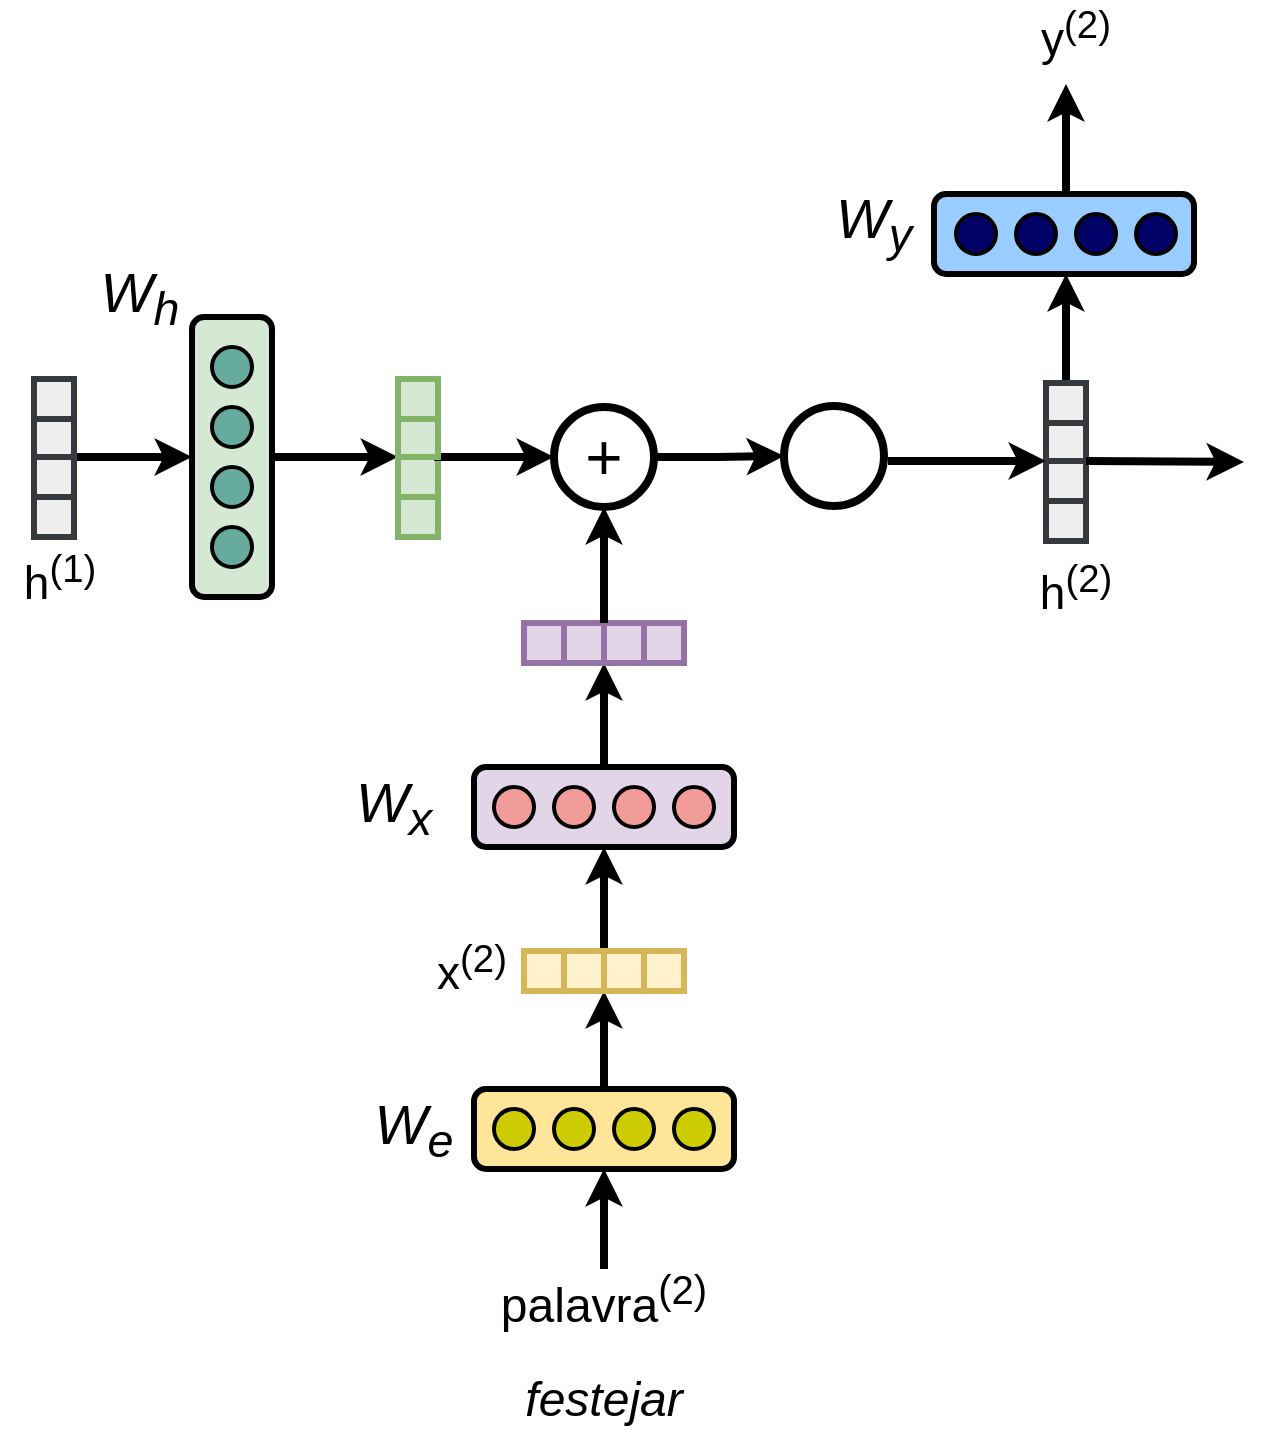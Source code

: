 <mxfile version="24.2.1" type="github">
  <diagram name="Page-1" id="psg-kxvUBmuvLzWI6EQK">
    <mxGraphModel dx="1364" dy="793" grid="1" gridSize="10" guides="1" tooltips="1" connect="1" arrows="1" fold="1" page="1" pageScale="1" pageWidth="850" pageHeight="1100" math="0" shadow="0">
      <root>
        <mxCell id="0" />
        <mxCell id="1" parent="0" />
        <mxCell id="krvjyNS96Ilai_hoWRbf-1" style="edgeStyle=orthogonalEdgeStyle;rounded=0;orthogonalLoop=1;jettySize=auto;html=1;exitX=0.5;exitY=0;exitDx=0;exitDy=0;entryX=0;entryY=1;entryDx=0;entryDy=0;strokeWidth=4;" edge="1" parent="1" source="krvjyNS96Ilai_hoWRbf-2" target="krvjyNS96Ilai_hoWRbf-41">
          <mxGeometry relative="1" as="geometry" />
        </mxCell>
        <mxCell id="krvjyNS96Ilai_hoWRbf-2" value="" style="rounded=1;whiteSpace=wrap;html=1;fontSize=12;glass=0;strokeWidth=3;shadow=0;fillColor=#e1d5e7;strokeColor=#000000;" vertex="1" parent="1">
          <mxGeometry x="238" y="388.5" width="130" height="40" as="geometry" />
        </mxCell>
        <mxCell id="krvjyNS96Ilai_hoWRbf-3" value="" style="ellipse;whiteSpace=wrap;html=1;aspect=fixed;strokeWidth=2;fillColor=#F19C99;strokeColor=#000000;" vertex="1" parent="1">
          <mxGeometry x="248" y="398.5" width="20" height="20" as="geometry" />
        </mxCell>
        <mxCell id="krvjyNS96Ilai_hoWRbf-4" value="" style="ellipse;whiteSpace=wrap;html=1;aspect=fixed;strokeWidth=2;fillColor=#F19C99;strokeColor=#000000;" vertex="1" parent="1">
          <mxGeometry x="278" y="398.5" width="20" height="20" as="geometry" />
        </mxCell>
        <mxCell id="krvjyNS96Ilai_hoWRbf-5" value="" style="ellipse;whiteSpace=wrap;html=1;aspect=fixed;strokeWidth=2;fillColor=#F19C99;strokeColor=#000000;" vertex="1" parent="1">
          <mxGeometry x="308" y="398.5" width="20" height="20" as="geometry" />
        </mxCell>
        <mxCell id="krvjyNS96Ilai_hoWRbf-6" value="" style="ellipse;whiteSpace=wrap;html=1;aspect=fixed;strokeWidth=2;fillColor=#F19C99;strokeColor=#000000;" vertex="1" parent="1">
          <mxGeometry x="338" y="398.5" width="20" height="20" as="geometry" />
        </mxCell>
        <mxCell id="krvjyNS96Ilai_hoWRbf-7" style="edgeStyle=orthogonalEdgeStyle;rounded=0;orthogonalLoop=1;jettySize=auto;html=1;exitX=0.5;exitY=0;exitDx=0;exitDy=0;entryX=0;entryY=1;entryDx=0;entryDy=0;strokeWidth=4;" edge="1" parent="1" source="krvjyNS96Ilai_hoWRbf-8" target="krvjyNS96Ilai_hoWRbf-61">
          <mxGeometry relative="1" as="geometry">
            <Array as="points">
              <mxPoint x="170" y="233.5" />
              <mxPoint x="170" y="233.5" />
            </Array>
          </mxGeometry>
        </mxCell>
        <mxCell id="krvjyNS96Ilai_hoWRbf-8" value="" style="rounded=1;whiteSpace=wrap;html=1;fontSize=12;glass=0;strokeWidth=3;shadow=0;rotation=90;fillColor=#d5e8d4;strokeColor=#000000;" vertex="1" parent="1">
          <mxGeometry x="47" y="213.5" width="140" height="40" as="geometry" />
        </mxCell>
        <mxCell id="krvjyNS96Ilai_hoWRbf-9" value="" style="ellipse;whiteSpace=wrap;html=1;aspect=fixed;strokeWidth=2;fillColor=#67AB9F;strokeColor=#000000;" vertex="1" parent="1">
          <mxGeometry x="107" y="178.5" width="20" height="20" as="geometry" />
        </mxCell>
        <mxCell id="krvjyNS96Ilai_hoWRbf-10" value="" style="ellipse;whiteSpace=wrap;html=1;aspect=fixed;strokeWidth=2;fillColor=#67AB9F;strokeColor=#000000;" vertex="1" parent="1">
          <mxGeometry x="107" y="208.5" width="20" height="20" as="geometry" />
        </mxCell>
        <mxCell id="krvjyNS96Ilai_hoWRbf-11" value="" style="ellipse;whiteSpace=wrap;html=1;aspect=fixed;strokeWidth=2;fillColor=#67AB9F;strokeColor=#000000;" vertex="1" parent="1">
          <mxGeometry x="107" y="238.5" width="20" height="20" as="geometry" />
        </mxCell>
        <mxCell id="krvjyNS96Ilai_hoWRbf-12" value="" style="ellipse;whiteSpace=wrap;html=1;aspect=fixed;strokeWidth=2;fillColor=#67AB9F;strokeColor=#000000;" vertex="1" parent="1">
          <mxGeometry x="107" y="268.5" width="20" height="20" as="geometry" />
        </mxCell>
        <mxCell id="krvjyNS96Ilai_hoWRbf-13" style="edgeStyle=orthogonalEdgeStyle;rounded=0;orthogonalLoop=1;jettySize=auto;html=1;exitX=0;exitY=0;exitDx=0;exitDy=0;entryX=0.5;entryY=1;entryDx=0;entryDy=0;strokeWidth=4;" edge="1" parent="1" source="krvjyNS96Ilai_hoWRbf-37" target="krvjyNS96Ilai_hoWRbf-2">
          <mxGeometry relative="1" as="geometry" />
        </mxCell>
        <mxCell id="krvjyNS96Ilai_hoWRbf-14" value="x&lt;sup&gt;(2)&lt;/sup&gt;" style="text;html=1;align=center;verticalAlign=middle;whiteSpace=wrap;rounded=0;fontSize=23;strokeWidth=4;" vertex="1" parent="1">
          <mxGeometry x="207" y="473.5" width="60" height="30" as="geometry" />
        </mxCell>
        <mxCell id="krvjyNS96Ilai_hoWRbf-15" value="" style="endArrow=classic;html=1;rounded=0;entryX=0.5;entryY=1;entryDx=0;entryDy=0;strokeWidth=4;exitX=1;exitY=1;exitDx=0;exitDy=0;" edge="1" parent="1" source="krvjyNS96Ilai_hoWRbf-45" target="krvjyNS96Ilai_hoWRbf-8">
          <mxGeometry width="50" height="50" relative="1" as="geometry">
            <mxPoint x="27" y="233.5" as="sourcePoint" />
            <mxPoint x="317" y="348.5" as="targetPoint" />
          </mxGeometry>
        </mxCell>
        <mxCell id="krvjyNS96Ilai_hoWRbf-16" value="h&lt;sup&gt;(1)&lt;/sup&gt;" style="text;html=1;align=center;verticalAlign=middle;whiteSpace=wrap;rounded=0;fontSize=23;strokeWidth=4;" vertex="1" parent="1">
          <mxGeometry x="1" y="278.5" width="60" height="30" as="geometry" />
        </mxCell>
        <mxCell id="krvjyNS96Ilai_hoWRbf-17" value="y&lt;sup&gt;(2)&lt;/sup&gt;" style="text;html=1;align=center;verticalAlign=middle;whiteSpace=wrap;rounded=0;fontSize=23;strokeWidth=4;" vertex="1" parent="1">
          <mxGeometry x="509" y="7" width="60" height="30" as="geometry" />
        </mxCell>
        <mxCell id="krvjyNS96Ilai_hoWRbf-18" value="W&lt;sub&gt;x&lt;/sub&gt;" style="text;html=1;align=center;verticalAlign=middle;whiteSpace=wrap;rounded=0;fontSize=28;fontStyle=2" vertex="1" parent="1">
          <mxGeometry x="168" y="393.5" width="60" height="30" as="geometry" />
        </mxCell>
        <mxCell id="krvjyNS96Ilai_hoWRbf-19" value="W&lt;sub&gt;h&lt;/sub&gt;" style="text;html=1;align=center;verticalAlign=middle;whiteSpace=wrap;rounded=0;fontSize=28;fontStyle=2" vertex="1" parent="1">
          <mxGeometry x="41" y="138.5" width="60" height="30" as="geometry" />
        </mxCell>
        <mxCell id="krvjyNS96Ilai_hoWRbf-20" style="edgeStyle=orthogonalEdgeStyle;rounded=0;orthogonalLoop=1;jettySize=auto;html=1;entryX=0;entryY=1;entryDx=0;entryDy=0;strokeWidth=4;" edge="1" parent="1" source="krvjyNS96Ilai_hoWRbf-21" target="krvjyNS96Ilai_hoWRbf-37">
          <mxGeometry relative="1" as="geometry" />
        </mxCell>
        <mxCell id="krvjyNS96Ilai_hoWRbf-21" value="" style="rounded=1;whiteSpace=wrap;html=1;fontSize=12;glass=0;strokeWidth=3;shadow=0;fillColor=#FFE599;strokeColor=#000000;" vertex="1" parent="1">
          <mxGeometry x="238" y="549.5" width="130" height="40" as="geometry" />
        </mxCell>
        <mxCell id="krvjyNS96Ilai_hoWRbf-22" value="" style="ellipse;whiteSpace=wrap;html=1;aspect=fixed;strokeWidth=2;fillColor=#CCCC00;strokeColor=#000000;" vertex="1" parent="1">
          <mxGeometry x="248" y="559.5" width="20" height="20" as="geometry" />
        </mxCell>
        <mxCell id="krvjyNS96Ilai_hoWRbf-23" value="" style="ellipse;whiteSpace=wrap;html=1;aspect=fixed;strokeWidth=2;fillColor=#CCCC00;strokeColor=#000000;" vertex="1" parent="1">
          <mxGeometry x="278" y="559.5" width="20" height="20" as="geometry" />
        </mxCell>
        <mxCell id="krvjyNS96Ilai_hoWRbf-24" value="" style="ellipse;whiteSpace=wrap;html=1;aspect=fixed;strokeWidth=2;fillColor=#CCCC00;strokeColor=#000000;" vertex="1" parent="1">
          <mxGeometry x="308" y="559.5" width="20" height="20" as="geometry" />
        </mxCell>
        <mxCell id="krvjyNS96Ilai_hoWRbf-25" value="" style="ellipse;whiteSpace=wrap;html=1;aspect=fixed;strokeWidth=2;fillColor=#CCCC00;strokeColor=#000000;" vertex="1" parent="1">
          <mxGeometry x="338" y="559.5" width="20" height="20" as="geometry" />
        </mxCell>
        <mxCell id="krvjyNS96Ilai_hoWRbf-26" value="W&lt;sub&gt;e&lt;/sub&gt;" style="text;html=1;align=center;verticalAlign=middle;whiteSpace=wrap;rounded=0;fontSize=28;fontStyle=2" vertex="1" parent="1">
          <mxGeometry x="178" y="554.5" width="60" height="30" as="geometry" />
        </mxCell>
        <mxCell id="krvjyNS96Ilai_hoWRbf-27" style="edgeStyle=orthogonalEdgeStyle;rounded=0;orthogonalLoop=1;jettySize=auto;html=1;entryX=0.5;entryY=1;entryDx=0;entryDy=0;strokeWidth=4;" edge="1" parent="1" source="krvjyNS96Ilai_hoWRbf-28" target="krvjyNS96Ilai_hoWRbf-21">
          <mxGeometry relative="1" as="geometry" />
        </mxCell>
        <mxCell id="krvjyNS96Ilai_hoWRbf-28" value="palavra&lt;sup&gt;(2)&lt;/sup&gt;" style="text;html=1;align=center;verticalAlign=middle;whiteSpace=wrap;rounded=0;fontSize=24;" vertex="1" parent="1">
          <mxGeometry x="273" y="639.5" width="60" height="30" as="geometry" />
        </mxCell>
        <mxCell id="krvjyNS96Ilai_hoWRbf-29" style="edgeStyle=orthogonalEdgeStyle;rounded=0;orthogonalLoop=1;jettySize=auto;html=1;strokeWidth=4;" edge="1" parent="1">
          <mxGeometry relative="1" as="geometry">
            <mxPoint x="534" y="47" as="targetPoint" />
            <mxPoint x="534" y="102" as="sourcePoint" />
          </mxGeometry>
        </mxCell>
        <mxCell id="krvjyNS96Ilai_hoWRbf-30" value="" style="rounded=1;whiteSpace=wrap;html=1;fontSize=12;glass=0;strokeWidth=3;shadow=0;fillColor=#99CCFF;strokeColor=#000000;" vertex="1" parent="1">
          <mxGeometry x="468" y="102" width="130" height="40" as="geometry" />
        </mxCell>
        <mxCell id="krvjyNS96Ilai_hoWRbf-31" value="" style="ellipse;whiteSpace=wrap;html=1;aspect=fixed;strokeWidth=2;fillColor=#000066;strokeColor=#000000;" vertex="1" parent="1">
          <mxGeometry x="479" y="112" width="20" height="20" as="geometry" />
        </mxCell>
        <mxCell id="krvjyNS96Ilai_hoWRbf-32" value="" style="ellipse;whiteSpace=wrap;html=1;aspect=fixed;strokeWidth=2;fillColor=#000066;strokeColor=#000000;" vertex="1" parent="1">
          <mxGeometry x="509" y="112" width="20" height="20" as="geometry" />
        </mxCell>
        <mxCell id="krvjyNS96Ilai_hoWRbf-33" value="" style="ellipse;whiteSpace=wrap;html=1;aspect=fixed;strokeWidth=2;fillColor=#000066;strokeColor=#000000;" vertex="1" parent="1">
          <mxGeometry x="539" y="112" width="20" height="20" as="geometry" />
        </mxCell>
        <mxCell id="krvjyNS96Ilai_hoWRbf-34" value="W&lt;sub&gt;y&lt;/sub&gt;" style="text;html=1;align=center;verticalAlign=middle;whiteSpace=wrap;rounded=0;fontSize=28;fontStyle=2" vertex="1" parent="1">
          <mxGeometry x="408" y="102" width="60" height="30" as="geometry" />
        </mxCell>
        <mxCell id="krvjyNS96Ilai_hoWRbf-35" value="" style="rounded=0;whiteSpace=wrap;html=1;strokeWidth=3;fillColor=#fff2cc;strokeColor=#d6b656;" vertex="1" parent="1">
          <mxGeometry x="263" y="480.5" width="20" height="20" as="geometry" />
        </mxCell>
        <mxCell id="krvjyNS96Ilai_hoWRbf-36" value="" style="rounded=0;whiteSpace=wrap;html=1;strokeWidth=3;fillColor=#fff2cc;strokeColor=#d6b656;" vertex="1" parent="1">
          <mxGeometry x="283" y="480.5" width="20" height="20" as="geometry" />
        </mxCell>
        <mxCell id="krvjyNS96Ilai_hoWRbf-37" value="" style="rounded=0;whiteSpace=wrap;html=1;strokeWidth=3;fillColor=#fff2cc;strokeColor=#d6b656;" vertex="1" parent="1">
          <mxGeometry x="303" y="480.5" width="20" height="20" as="geometry" />
        </mxCell>
        <mxCell id="krvjyNS96Ilai_hoWRbf-38" value="" style="rounded=0;whiteSpace=wrap;html=1;strokeWidth=3;fillColor=#fff2cc;strokeColor=#d6b656;" vertex="1" parent="1">
          <mxGeometry x="323" y="480.5" width="20" height="20" as="geometry" />
        </mxCell>
        <mxCell id="krvjyNS96Ilai_hoWRbf-39" value="" style="rounded=0;whiteSpace=wrap;html=1;strokeWidth=3;fillColor=#e1d5e7;strokeColor=#9673a6;" vertex="1" parent="1">
          <mxGeometry x="263" y="316.5" width="20" height="20" as="geometry" />
        </mxCell>
        <mxCell id="krvjyNS96Ilai_hoWRbf-40" value="" style="rounded=0;whiteSpace=wrap;html=1;strokeWidth=3;fillColor=#e1d5e7;strokeColor=#9673a6;" vertex="1" parent="1">
          <mxGeometry x="283" y="316.5" width="20" height="20" as="geometry" />
        </mxCell>
        <mxCell id="krvjyNS96Ilai_hoWRbf-41" value="" style="rounded=0;whiteSpace=wrap;html=1;strokeWidth=3;fillColor=#e1d5e7;strokeColor=#9673a6;" vertex="1" parent="1">
          <mxGeometry x="303" y="316.5" width="20" height="20" as="geometry" />
        </mxCell>
        <mxCell id="krvjyNS96Ilai_hoWRbf-42" value="" style="rounded=0;whiteSpace=wrap;html=1;strokeWidth=3;fillColor=#e1d5e7;strokeColor=#9673a6;" vertex="1" parent="1">
          <mxGeometry x="323" y="316.5" width="20" height="20" as="geometry" />
        </mxCell>
        <mxCell id="krvjyNS96Ilai_hoWRbf-43" value="" style="rounded=0;whiteSpace=wrap;html=1;strokeWidth=3;fillColor=#eeeeee;strokeColor=#36393d;" vertex="1" parent="1">
          <mxGeometry x="18" y="253.5" width="20" height="20" as="geometry" />
        </mxCell>
        <mxCell id="krvjyNS96Ilai_hoWRbf-44" value="" style="rounded=0;whiteSpace=wrap;html=1;strokeWidth=3;fillColor=#eeeeee;strokeColor=#36393d;" vertex="1" parent="1">
          <mxGeometry x="18" y="233.5" width="20" height="20" as="geometry" />
        </mxCell>
        <mxCell id="krvjyNS96Ilai_hoWRbf-45" value="" style="rounded=0;whiteSpace=wrap;html=1;strokeWidth=3;fillColor=#eeeeee;strokeColor=#36393d;" vertex="1" parent="1">
          <mxGeometry x="18" y="213.5" width="20" height="20" as="geometry" />
        </mxCell>
        <mxCell id="krvjyNS96Ilai_hoWRbf-46" value="" style="rounded=0;whiteSpace=wrap;html=1;strokeWidth=3;fillColor=#eeeeee;strokeColor=#36393d;" vertex="1" parent="1">
          <mxGeometry x="18" y="194.5" width="20" height="20" as="geometry" />
        </mxCell>
        <mxCell id="krvjyNS96Ilai_hoWRbf-47" value="" style="rounded=0;whiteSpace=wrap;html=1;strokeWidth=3;fillColor=#eeeeee;strokeColor=#36393d;" vertex="1" parent="1">
          <mxGeometry x="524" y="255.5" width="20" height="20" as="geometry" />
        </mxCell>
        <mxCell id="krvjyNS96Ilai_hoWRbf-48" value="" style="rounded=0;whiteSpace=wrap;html=1;strokeWidth=3;fillColor=#eeeeee;strokeColor=#36393d;" vertex="1" parent="1">
          <mxGeometry x="524" y="235.5" width="20" height="20" as="geometry" />
        </mxCell>
        <mxCell id="krvjyNS96Ilai_hoWRbf-49" value="" style="rounded=0;whiteSpace=wrap;html=1;strokeWidth=3;fillColor=#eeeeee;strokeColor=#36393d;" vertex="1" parent="1">
          <mxGeometry x="524" y="215.5" width="20" height="20" as="geometry" />
        </mxCell>
        <mxCell id="krvjyNS96Ilai_hoWRbf-50" style="edgeStyle=orthogonalEdgeStyle;rounded=0;orthogonalLoop=1;jettySize=auto;html=1;entryX=0.5;entryY=1;entryDx=0;entryDy=0;strokeWidth=4;" edge="1" parent="1" source="krvjyNS96Ilai_hoWRbf-51">
          <mxGeometry relative="1" as="geometry">
            <mxPoint x="534" y="142" as="targetPoint" />
          </mxGeometry>
        </mxCell>
        <mxCell id="krvjyNS96Ilai_hoWRbf-51" value="" style="rounded=0;whiteSpace=wrap;html=1;strokeWidth=3;fillColor=#eeeeee;strokeColor=#36393d;" vertex="1" parent="1">
          <mxGeometry x="524" y="196.5" width="20" height="20" as="geometry" />
        </mxCell>
        <mxCell id="krvjyNS96Ilai_hoWRbf-52" value="" style="ellipse;whiteSpace=wrap;html=1;aspect=fixed;strokeWidth=2;fillColor=#000066;strokeColor=#000000;" vertex="1" parent="1">
          <mxGeometry x="569" y="112" width="20" height="20" as="geometry" />
        </mxCell>
        <mxCell id="krvjyNS96Ilai_hoWRbf-53" value="h&lt;sup&gt;(2)&lt;/sup&gt;" style="text;html=1;align=center;verticalAlign=middle;whiteSpace=wrap;rounded=0;fontSize=23;strokeWidth=4;" vertex="1" parent="1">
          <mxGeometry x="509" y="283.5" width="60" height="30" as="geometry" />
        </mxCell>
        <mxCell id="krvjyNS96Ilai_hoWRbf-54" style="edgeStyle=orthogonalEdgeStyle;rounded=0;orthogonalLoop=1;jettySize=auto;html=1;exitX=1;exitY=0.5;exitDx=0;exitDy=0;entryX=0;entryY=0.5;entryDx=0;entryDy=0;strokeWidth=4;" edge="1" parent="1" source="krvjyNS96Ilai_hoWRbf-55" target="krvjyNS96Ilai_hoWRbf-57">
          <mxGeometry relative="1" as="geometry" />
        </mxCell>
        <mxCell id="krvjyNS96Ilai_hoWRbf-55" value="+" style="ellipse;whiteSpace=wrap;html=1;aspect=fixed;fontSize=32;strokeWidth=4;" vertex="1" parent="1">
          <mxGeometry x="278" y="208.5" width="50" height="50" as="geometry" />
        </mxCell>
        <mxCell id="krvjyNS96Ilai_hoWRbf-56" style="edgeStyle=orthogonalEdgeStyle;rounded=0;orthogonalLoop=1;jettySize=auto;html=1;exitX=1;exitY=0;exitDx=0;exitDy=0;entryX=0.5;entryY=1;entryDx=0;entryDy=0;strokeWidth=4;" edge="1" parent="1" source="krvjyNS96Ilai_hoWRbf-40" target="krvjyNS96Ilai_hoWRbf-55">
          <mxGeometry relative="1" as="geometry" />
        </mxCell>
        <mxCell id="krvjyNS96Ilai_hoWRbf-57" value="" style="ellipse;whiteSpace=wrap;html=1;aspect=fixed;fontSize=32;strokeWidth=4;" vertex="1" parent="1">
          <mxGeometry x="393" y="208" width="50" height="50" as="geometry" />
        </mxCell>
        <mxCell id="krvjyNS96Ilai_hoWRbf-58" value="" style="rounded=0;whiteSpace=wrap;html=1;strokeWidth=3;fillColor=#d5e8d4;strokeColor=#82b366;" vertex="1" parent="1">
          <mxGeometry x="200" y="253.5" width="20" height="20" as="geometry" />
        </mxCell>
        <mxCell id="krvjyNS96Ilai_hoWRbf-59" value="" style="rounded=0;whiteSpace=wrap;html=1;strokeWidth=3;fillColor=#d5e8d4;strokeColor=#82b366;" vertex="1" parent="1">
          <mxGeometry x="200" y="233.5" width="20" height="20" as="geometry" />
        </mxCell>
        <mxCell id="krvjyNS96Ilai_hoWRbf-60" style="edgeStyle=orthogonalEdgeStyle;rounded=0;orthogonalLoop=1;jettySize=auto;html=1;exitX=1;exitY=1;exitDx=0;exitDy=0;strokeWidth=4;" edge="1" parent="1" source="krvjyNS96Ilai_hoWRbf-61" target="krvjyNS96Ilai_hoWRbf-55">
          <mxGeometry relative="1" as="geometry">
            <Array as="points">
              <mxPoint x="218" y="233.5" />
              <mxPoint x="218" y="233.5" />
            </Array>
          </mxGeometry>
        </mxCell>
        <mxCell id="krvjyNS96Ilai_hoWRbf-61" value="" style="rounded=0;whiteSpace=wrap;html=1;strokeWidth=3;fillColor=#d5e8d4;strokeColor=#82b366;" vertex="1" parent="1">
          <mxGeometry x="200" y="213.5" width="20" height="20" as="geometry" />
        </mxCell>
        <mxCell id="krvjyNS96Ilai_hoWRbf-62" value="" style="rounded=0;whiteSpace=wrap;html=1;strokeWidth=3;fillColor=#d5e8d4;strokeColor=#82b366;" vertex="1" parent="1">
          <mxGeometry x="200" y="194.5" width="20" height="20" as="geometry" />
        </mxCell>
        <mxCell id="krvjyNS96Ilai_hoWRbf-63" value="festejar" style="text;html=1;align=center;verticalAlign=middle;whiteSpace=wrap;rounded=0;fontSize=24;fontStyle=2" vertex="1" parent="1">
          <mxGeometry x="273" y="690" width="60" height="30" as="geometry" />
        </mxCell>
        <mxCell id="krvjyNS96Ilai_hoWRbf-64" value="" style="endArrow=classic;html=1;rounded=0;exitX=1;exitY=0;exitDx=0;exitDy=0;strokeWidth=4;" edge="1" parent="1" source="krvjyNS96Ilai_hoWRbf-48">
          <mxGeometry width="50" height="50" relative="1" as="geometry">
            <mxPoint x="413" y="377" as="sourcePoint" />
            <mxPoint x="623" y="236" as="targetPoint" />
          </mxGeometry>
        </mxCell>
        <mxCell id="krvjyNS96Ilai_hoWRbf-65" value="" style="endArrow=classic;html=1;rounded=0;exitX=1;exitY=0;exitDx=0;exitDy=0;strokeWidth=4;" edge="1" parent="1">
          <mxGeometry width="50" height="50" relative="1" as="geometry">
            <mxPoint x="445" y="235.5" as="sourcePoint" />
            <mxPoint x="524" y="235.5" as="targetPoint" />
          </mxGeometry>
        </mxCell>
      </root>
    </mxGraphModel>
  </diagram>
</mxfile>
